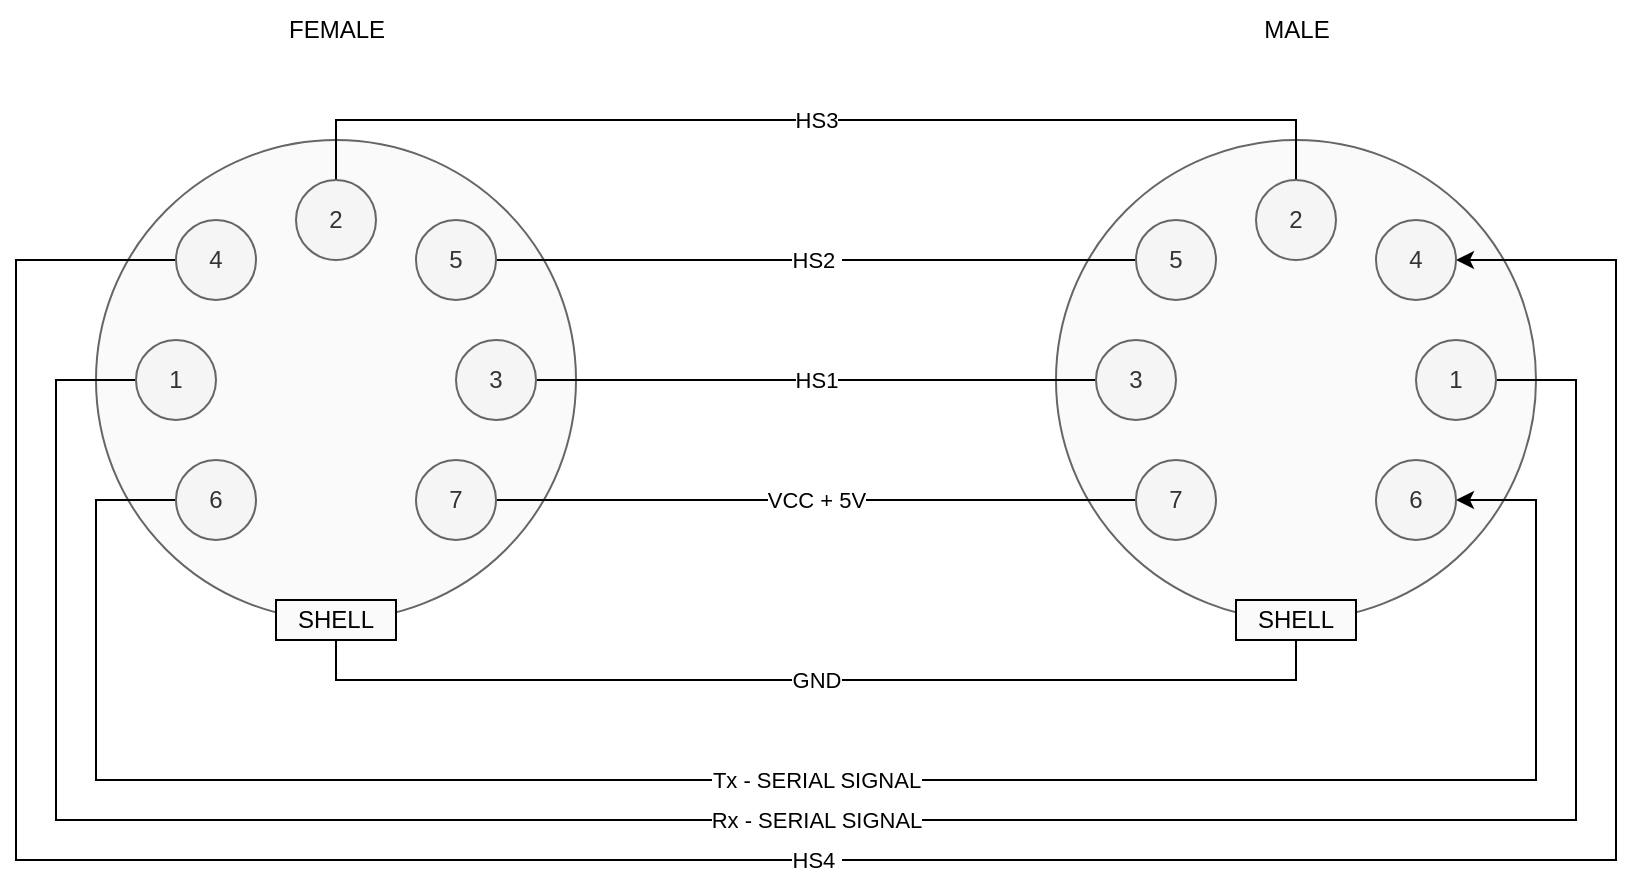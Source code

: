 <mxfile>
    <diagram name="Page-1" id="qO77tp9Di0nooE8xvb0o">
        <mxGraphModel dx="700" dy="759" grid="1" gridSize="10" guides="1" tooltips="1" connect="1" arrows="1" fold="1" page="1" pageScale="1" pageWidth="850" pageHeight="1100" math="0" shadow="0">
            <root>
                <mxCell id="0"/>
                <mxCell id="1" parent="0"/>
                <mxCell id="W4SyZj2dJ9DTdkdjV4-L-12" value="" style="ellipse;whiteSpace=wrap;html=1;aspect=fixed;fillColor=#FAFAFA;fontColor=#333333;strokeColor=#666666;" parent="1" vertex="1">
                    <mxGeometry x="560" y="280" width="240" height="240" as="geometry"/>
                </mxCell>
                <mxCell id="W4SyZj2dJ9DTdkdjV4-L-2" value="" style="ellipse;whiteSpace=wrap;html=1;aspect=fixed;fillColor=#FAFAFA;fontColor=#333333;strokeColor=#666666;" parent="1" vertex="1">
                    <mxGeometry x="80" y="280" width="240" height="240" as="geometry"/>
                </mxCell>
                <mxCell id="JJSP3McL8AoKguqkogKo-5" value="HS3" style="edgeStyle=orthogonalEdgeStyle;rounded=0;orthogonalLoop=1;jettySize=auto;html=1;exitX=0.5;exitY=0;exitDx=0;exitDy=0;entryX=0.5;entryY=0;entryDx=0;entryDy=0;endArrow=none;endFill=0;" parent="1" source="W4SyZj2dJ9DTdkdjV4-L-4" target="W4SyZj2dJ9DTdkdjV4-L-13" edge="1">
                    <mxGeometry relative="1" as="geometry">
                        <Array as="points">
                            <mxPoint x="200" y="270"/>
                            <mxPoint x="680" y="270"/>
                        </Array>
                    </mxGeometry>
                </mxCell>
                <mxCell id="W4SyZj2dJ9DTdkdjV4-L-4" value="2" style="ellipse;whiteSpace=wrap;html=1;aspect=fixed;fillColor=#f5f5f5;fontColor=#333333;strokeColor=#666666;" parent="1" vertex="1">
                    <mxGeometry x="180" y="300" width="40" height="40" as="geometry"/>
                </mxCell>
                <mxCell id="JJSP3McL8AoKguqkogKo-6" value="HS4&amp;nbsp;" style="edgeStyle=orthogonalEdgeStyle;rounded=0;orthogonalLoop=1;jettySize=auto;html=1;exitX=0;exitY=0.5;exitDx=0;exitDy=0;entryX=1;entryY=0.5;entryDx=0;entryDy=0;" parent="1" source="W4SyZj2dJ9DTdkdjV4-L-5" target="W4SyZj2dJ9DTdkdjV4-L-17" edge="1">
                    <mxGeometry relative="1" as="geometry">
                        <Array as="points">
                            <mxPoint x="40" y="340"/>
                            <mxPoint x="40" y="640"/>
                            <mxPoint x="840" y="640"/>
                            <mxPoint x="840" y="340"/>
                        </Array>
                    </mxGeometry>
                </mxCell>
                <mxCell id="W4SyZj2dJ9DTdkdjV4-L-5" value="4" style="ellipse;whiteSpace=wrap;html=1;aspect=fixed;fillColor=#f5f5f5;fontColor=#333333;strokeColor=#666666;" parent="1" vertex="1">
                    <mxGeometry x="120" y="320" width="40" height="40" as="geometry"/>
                </mxCell>
                <mxCell id="JJSP3McL8AoKguqkogKo-7" value="Rx - SERIAL SIGNAL" style="edgeStyle=orthogonalEdgeStyle;rounded=0;orthogonalLoop=1;jettySize=auto;html=1;exitX=0;exitY=0.5;exitDx=0;exitDy=0;entryX=1;entryY=0.5;entryDx=0;entryDy=0;endArrow=none;endFill=0;" parent="1" source="W4SyZj2dJ9DTdkdjV4-L-6" target="W4SyZj2dJ9DTdkdjV4-L-18" edge="1">
                    <mxGeometry relative="1" as="geometry">
                        <Array as="points">
                            <mxPoint x="60" y="400"/>
                            <mxPoint x="60" y="620"/>
                            <mxPoint x="820" y="620"/>
                            <mxPoint x="820" y="400"/>
                        </Array>
                    </mxGeometry>
                </mxCell>
                <mxCell id="W4SyZj2dJ9DTdkdjV4-L-6" value="1" style="ellipse;whiteSpace=wrap;html=1;aspect=fixed;fillColor=#f5f5f5;fontColor=#333333;strokeColor=#666666;" parent="1" vertex="1">
                    <mxGeometry x="100" y="380" width="40" height="40" as="geometry"/>
                </mxCell>
                <mxCell id="JJSP3McL8AoKguqkogKo-8" value="Tx - SERIAL SIGNAL" style="edgeStyle=orthogonalEdgeStyle;rounded=0;orthogonalLoop=1;jettySize=auto;html=1;exitX=0;exitY=0.5;exitDx=0;exitDy=0;entryX=1;entryY=0.5;entryDx=0;entryDy=0;" parent="1" source="W4SyZj2dJ9DTdkdjV4-L-7" target="W4SyZj2dJ9DTdkdjV4-L-19" edge="1">
                    <mxGeometry relative="1" as="geometry">
                        <Array as="points">
                            <mxPoint x="80" y="460"/>
                            <mxPoint x="80" y="600"/>
                            <mxPoint x="800" y="600"/>
                            <mxPoint x="800" y="460"/>
                        </Array>
                    </mxGeometry>
                </mxCell>
                <mxCell id="W4SyZj2dJ9DTdkdjV4-L-7" value="6" style="ellipse;whiteSpace=wrap;html=1;aspect=fixed;fillColor=#f5f5f5;fontColor=#333333;strokeColor=#666666;" parent="1" vertex="1">
                    <mxGeometry x="120" y="440" width="40" height="40" as="geometry"/>
                </mxCell>
                <mxCell id="JJSP3McL8AoKguqkogKo-4" value="HS2&amp;nbsp;" style="edgeStyle=orthogonalEdgeStyle;rounded=0;orthogonalLoop=1;jettySize=auto;html=1;exitX=1;exitY=0.5;exitDx=0;exitDy=0;entryX=0;entryY=0.5;entryDx=0;entryDy=0;endArrow=none;endFill=0;" parent="1" source="W4SyZj2dJ9DTdkdjV4-L-8" target="W4SyZj2dJ9DTdkdjV4-L-14" edge="1">
                    <mxGeometry relative="1" as="geometry"/>
                </mxCell>
                <mxCell id="W4SyZj2dJ9DTdkdjV4-L-8" value="5" style="ellipse;whiteSpace=wrap;html=1;aspect=fixed;fillColor=#f5f5f5;fontColor=#333333;strokeColor=#666666;" parent="1" vertex="1">
                    <mxGeometry x="240" y="320" width="40" height="40" as="geometry"/>
                </mxCell>
                <mxCell id="JJSP3McL8AoKguqkogKo-3" value="HS1" style="edgeStyle=orthogonalEdgeStyle;rounded=0;orthogonalLoop=1;jettySize=auto;html=1;exitX=1;exitY=0.5;exitDx=0;exitDy=0;entryX=0;entryY=0.5;entryDx=0;entryDy=0;endArrow=none;endFill=0;" parent="1" source="W4SyZj2dJ9DTdkdjV4-L-9" target="W4SyZj2dJ9DTdkdjV4-L-15" edge="1">
                    <mxGeometry relative="1" as="geometry"/>
                </mxCell>
                <mxCell id="W4SyZj2dJ9DTdkdjV4-L-9" value="3" style="ellipse;whiteSpace=wrap;html=1;aspect=fixed;fillColor=#f5f5f5;fontColor=#333333;strokeColor=#666666;" parent="1" vertex="1">
                    <mxGeometry x="260" y="380" width="40" height="40" as="geometry"/>
                </mxCell>
                <mxCell id="JJSP3McL8AoKguqkogKo-2" value="VCC + 5V" style="edgeStyle=orthogonalEdgeStyle;rounded=0;orthogonalLoop=1;jettySize=auto;html=1;exitX=1;exitY=0.5;exitDx=0;exitDy=0;entryX=0;entryY=0.5;entryDx=0;entryDy=0;endArrow=none;endFill=0;" parent="1" source="W4SyZj2dJ9DTdkdjV4-L-10" target="W4SyZj2dJ9DTdkdjV4-L-16" edge="1">
                    <mxGeometry relative="1" as="geometry"/>
                </mxCell>
                <mxCell id="W4SyZj2dJ9DTdkdjV4-L-10" value="7" style="ellipse;whiteSpace=wrap;html=1;aspect=fixed;fillColor=#f5f5f5;fontColor=#333333;strokeColor=#666666;" parent="1" vertex="1">
                    <mxGeometry x="240" y="440" width="40" height="40" as="geometry"/>
                </mxCell>
                <mxCell id="JJSP3McL8AoKguqkogKo-1" value="GND" style="edgeStyle=orthogonalEdgeStyle;rounded=0;orthogonalLoop=1;jettySize=auto;html=1;exitX=0.5;exitY=1;exitDx=0;exitDy=0;entryX=0.5;entryY=1;entryDx=0;entryDy=0;endArrow=none;endFill=0;" parent="1" source="W4SyZj2dJ9DTdkdjV4-L-11" target="W4SyZj2dJ9DTdkdjV4-L-20" edge="1">
                    <mxGeometry relative="1" as="geometry"/>
                </mxCell>
                <mxCell id="W4SyZj2dJ9DTdkdjV4-L-11" value="SHELL" style="rounded=0;whiteSpace=wrap;html=1;fillColor=#FAFAFA;" parent="1" vertex="1">
                    <mxGeometry x="170" y="510" width="60" height="20" as="geometry"/>
                </mxCell>
                <mxCell id="W4SyZj2dJ9DTdkdjV4-L-13" value="2" style="ellipse;whiteSpace=wrap;html=1;aspect=fixed;fillColor=#f5f5f5;fontColor=#333333;strokeColor=#666666;" parent="1" vertex="1">
                    <mxGeometry x="660" y="300" width="40" height="40" as="geometry"/>
                </mxCell>
                <mxCell id="W4SyZj2dJ9DTdkdjV4-L-14" value="5" style="ellipse;whiteSpace=wrap;html=1;aspect=fixed;fillColor=#f5f5f5;fontColor=#333333;strokeColor=#666666;" parent="1" vertex="1">
                    <mxGeometry x="600" y="320" width="40" height="40" as="geometry"/>
                </mxCell>
                <mxCell id="W4SyZj2dJ9DTdkdjV4-L-15" value="3" style="ellipse;whiteSpace=wrap;html=1;aspect=fixed;fillColor=#f5f5f5;fontColor=#333333;strokeColor=#666666;" parent="1" vertex="1">
                    <mxGeometry x="580" y="380" width="40" height="40" as="geometry"/>
                </mxCell>
                <mxCell id="W4SyZj2dJ9DTdkdjV4-L-16" value="7" style="ellipse;whiteSpace=wrap;html=1;aspect=fixed;fillColor=#f5f5f5;fontColor=#333333;strokeColor=#666666;" parent="1" vertex="1">
                    <mxGeometry x="600" y="440" width="40" height="40" as="geometry"/>
                </mxCell>
                <mxCell id="W4SyZj2dJ9DTdkdjV4-L-17" value="4" style="ellipse;whiteSpace=wrap;html=1;aspect=fixed;fillColor=#f5f5f5;fontColor=#333333;strokeColor=#666666;" parent="1" vertex="1">
                    <mxGeometry x="720" y="320" width="40" height="40" as="geometry"/>
                </mxCell>
                <mxCell id="W4SyZj2dJ9DTdkdjV4-L-18" value="1" style="ellipse;whiteSpace=wrap;html=1;aspect=fixed;fillColor=#f5f5f5;fontColor=#333333;strokeColor=#666666;" parent="1" vertex="1">
                    <mxGeometry x="740" y="380" width="40" height="40" as="geometry"/>
                </mxCell>
                <mxCell id="W4SyZj2dJ9DTdkdjV4-L-19" value="6" style="ellipse;whiteSpace=wrap;html=1;aspect=fixed;fillColor=#f5f5f5;fontColor=#333333;strokeColor=#666666;" parent="1" vertex="1">
                    <mxGeometry x="720" y="440" width="40" height="40" as="geometry"/>
                </mxCell>
                <mxCell id="W4SyZj2dJ9DTdkdjV4-L-20" value="SHELL" style="rounded=0;whiteSpace=wrap;html=1;fillColor=#FAFAFA;" parent="1" vertex="1">
                    <mxGeometry x="650" y="510" width="60" height="20" as="geometry"/>
                </mxCell>
                <mxCell id="W4SyZj2dJ9DTdkdjV4-L-21" value="FEMALE" style="text;html=1;align=center;verticalAlign=middle;resizable=0;points=[];autosize=1;strokeColor=none;fillColor=none;" parent="1" vertex="1">
                    <mxGeometry x="165" y="210" width="70" height="30" as="geometry"/>
                </mxCell>
                <mxCell id="W4SyZj2dJ9DTdkdjV4-L-22" value="MALE" style="text;html=1;align=center;verticalAlign=middle;resizable=0;points=[];autosize=1;strokeColor=none;fillColor=none;" parent="1" vertex="1">
                    <mxGeometry x="650" y="210" width="60" height="30" as="geometry"/>
                </mxCell>
            </root>
        </mxGraphModel>
    </diagram>
</mxfile>
